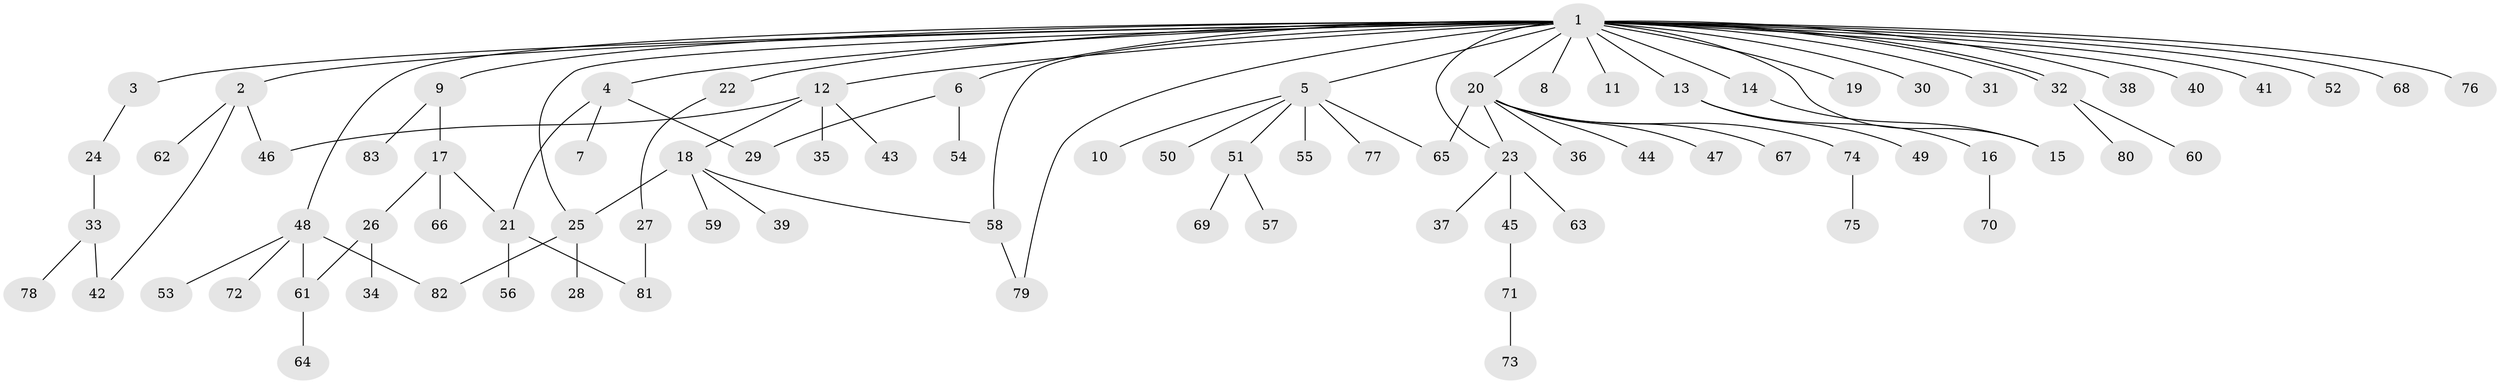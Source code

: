 // Generated by graph-tools (version 1.1) at 2025/26/03/09/25 03:26:02]
// undirected, 83 vertices, 96 edges
graph export_dot {
graph [start="1"]
  node [color=gray90,style=filled];
  1;
  2;
  3;
  4;
  5;
  6;
  7;
  8;
  9;
  10;
  11;
  12;
  13;
  14;
  15;
  16;
  17;
  18;
  19;
  20;
  21;
  22;
  23;
  24;
  25;
  26;
  27;
  28;
  29;
  30;
  31;
  32;
  33;
  34;
  35;
  36;
  37;
  38;
  39;
  40;
  41;
  42;
  43;
  44;
  45;
  46;
  47;
  48;
  49;
  50;
  51;
  52;
  53;
  54;
  55;
  56;
  57;
  58;
  59;
  60;
  61;
  62;
  63;
  64;
  65;
  66;
  67;
  68;
  69;
  70;
  71;
  72;
  73;
  74;
  75;
  76;
  77;
  78;
  79;
  80;
  81;
  82;
  83;
  1 -- 2;
  1 -- 3;
  1 -- 4;
  1 -- 5;
  1 -- 6;
  1 -- 8;
  1 -- 9;
  1 -- 11;
  1 -- 12;
  1 -- 13;
  1 -- 14;
  1 -- 15;
  1 -- 19;
  1 -- 20;
  1 -- 22;
  1 -- 23;
  1 -- 25;
  1 -- 30;
  1 -- 31;
  1 -- 32;
  1 -- 32;
  1 -- 38;
  1 -- 40;
  1 -- 41;
  1 -- 48;
  1 -- 52;
  1 -- 58;
  1 -- 68;
  1 -- 76;
  1 -- 79;
  2 -- 42;
  2 -- 46;
  2 -- 62;
  3 -- 24;
  4 -- 7;
  4 -- 21;
  4 -- 29;
  5 -- 10;
  5 -- 50;
  5 -- 51;
  5 -- 55;
  5 -- 65;
  5 -- 77;
  6 -- 29;
  6 -- 54;
  9 -- 17;
  9 -- 83;
  12 -- 18;
  12 -- 35;
  12 -- 43;
  12 -- 46;
  13 -- 16;
  13 -- 49;
  14 -- 15;
  16 -- 70;
  17 -- 21;
  17 -- 26;
  17 -- 66;
  18 -- 25;
  18 -- 39;
  18 -- 58;
  18 -- 59;
  20 -- 23;
  20 -- 36;
  20 -- 44;
  20 -- 47;
  20 -- 65;
  20 -- 67;
  20 -- 74;
  21 -- 56;
  21 -- 81;
  22 -- 27;
  23 -- 37;
  23 -- 45;
  23 -- 63;
  24 -- 33;
  25 -- 28;
  25 -- 82;
  26 -- 34;
  26 -- 61;
  27 -- 81;
  32 -- 60;
  32 -- 80;
  33 -- 42;
  33 -- 78;
  45 -- 71;
  48 -- 53;
  48 -- 61;
  48 -- 72;
  48 -- 82;
  51 -- 57;
  51 -- 69;
  58 -- 79;
  61 -- 64;
  71 -- 73;
  74 -- 75;
}
